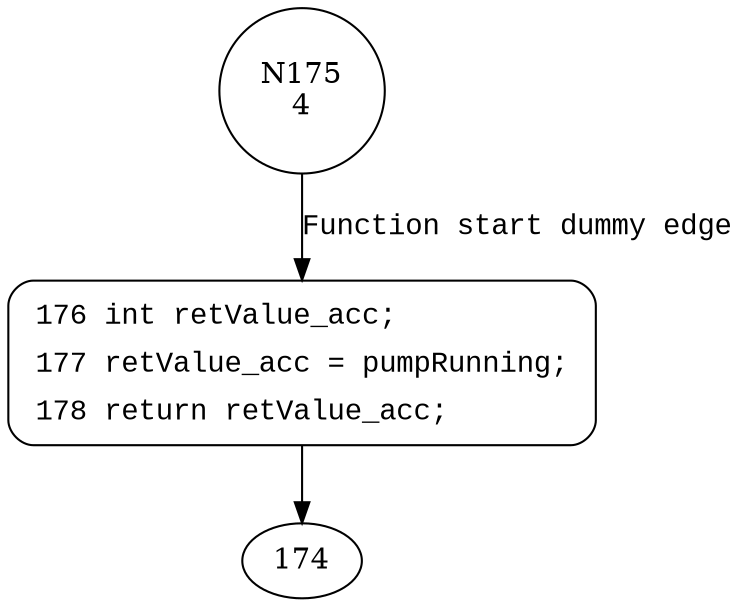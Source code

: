 digraph isPumpRunning {
175 [shape="circle" label="N175\n4"]
176 [shape="circle" label="N176\n3"]
176 [style="filled,bold" penwidth="1" fillcolor="white" fontname="Courier New" shape="Mrecord" label=<<table border="0" cellborder="0" cellpadding="3" bgcolor="white"><tr><td align="right">176</td><td align="left">int retValue_acc;</td></tr><tr><td align="right">177</td><td align="left">retValue_acc = pumpRunning;</td></tr><tr><td align="right">178</td><td align="left">return retValue_acc;</td></tr></table>>]
176 -> 174[label=""]
175 -> 176 [label="Function start dummy edge" fontname="Courier New"]
}